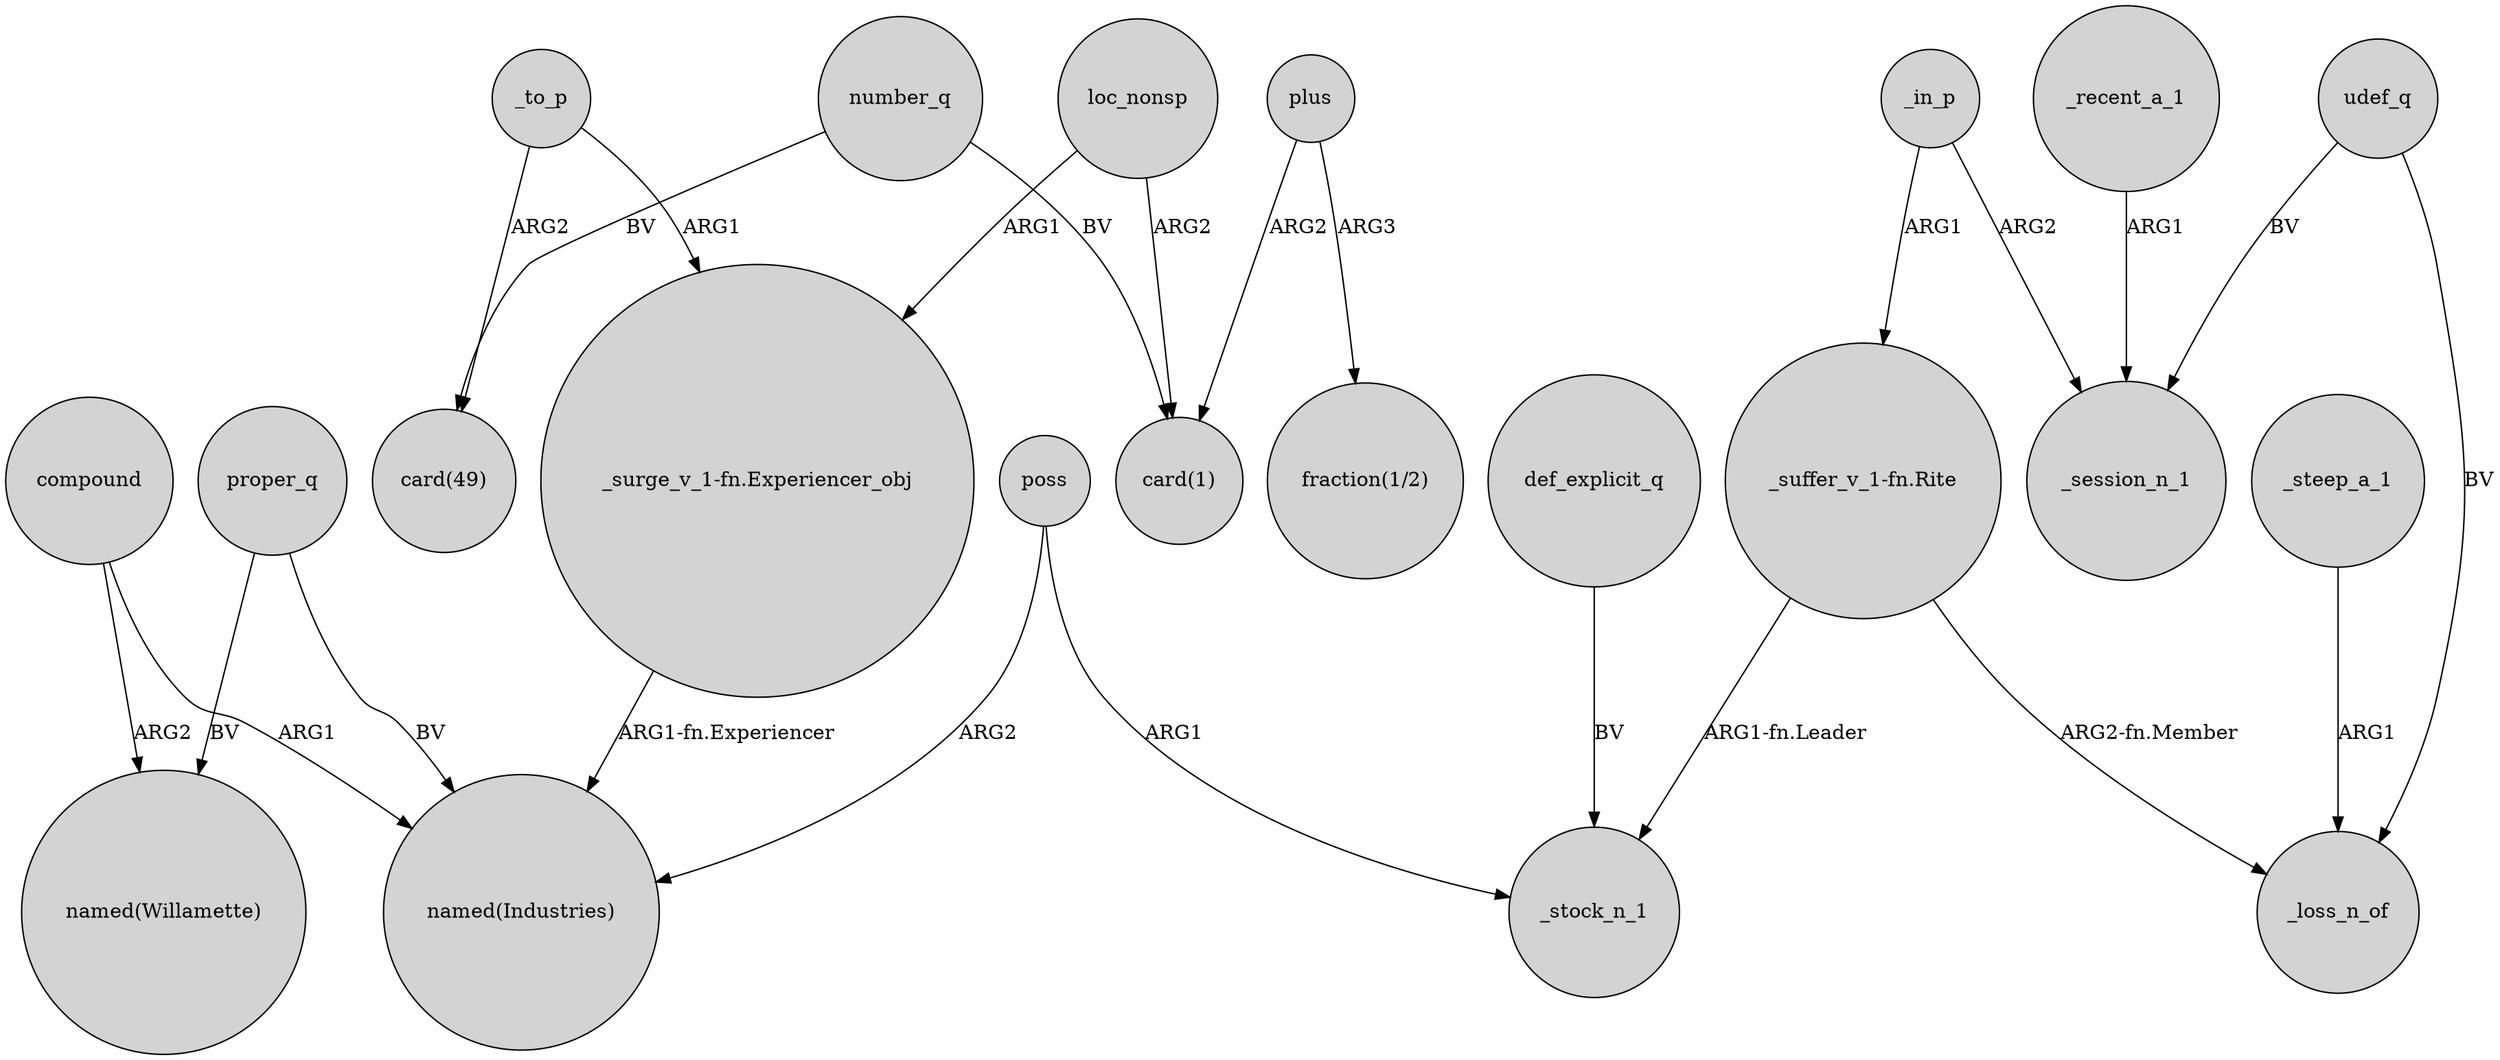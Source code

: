digraph {
	node [shape=circle style=filled]
	proper_q -> "named(Industries)" [label=BV]
	loc_nonsp -> "_surge_v_1-fn.Experiencer_obj" [label=ARG1]
	udef_q -> _session_n_1 [label=BV]
	_in_p -> _session_n_1 [label=ARG2]
	number_q -> "card(1)" [label=BV]
	_in_p -> "_suffer_v_1-fn.Rite" [label=ARG1]
	compound -> "named(Industries)" [label=ARG1]
	"_suffer_v_1-fn.Rite" -> _loss_n_of [label="ARG2-fn.Member"]
	def_explicit_q -> _stock_n_1 [label=BV]
	_recent_a_1 -> _session_n_1 [label=ARG1]
	proper_q -> "named(Willamette)" [label=BV]
	loc_nonsp -> "card(1)" [label=ARG2]
	plus -> "card(1)" [label=ARG2]
	_steep_a_1 -> _loss_n_of [label=ARG1]
	poss -> "named(Industries)" [label=ARG2]
	_to_p -> "_surge_v_1-fn.Experiencer_obj" [label=ARG1]
	udef_q -> _loss_n_of [label=BV]
	poss -> _stock_n_1 [label=ARG1]
	"_surge_v_1-fn.Experiencer_obj" -> "named(Industries)" [label="ARG1-fn.Experiencer"]
	compound -> "named(Willamette)" [label=ARG2]
	"_suffer_v_1-fn.Rite" -> _stock_n_1 [label="ARG1-fn.Leader"]
	_to_p -> "card(49)" [label=ARG2]
	number_q -> "card(49)" [label=BV]
	plus -> "fraction(1/2)" [label=ARG3]
}
